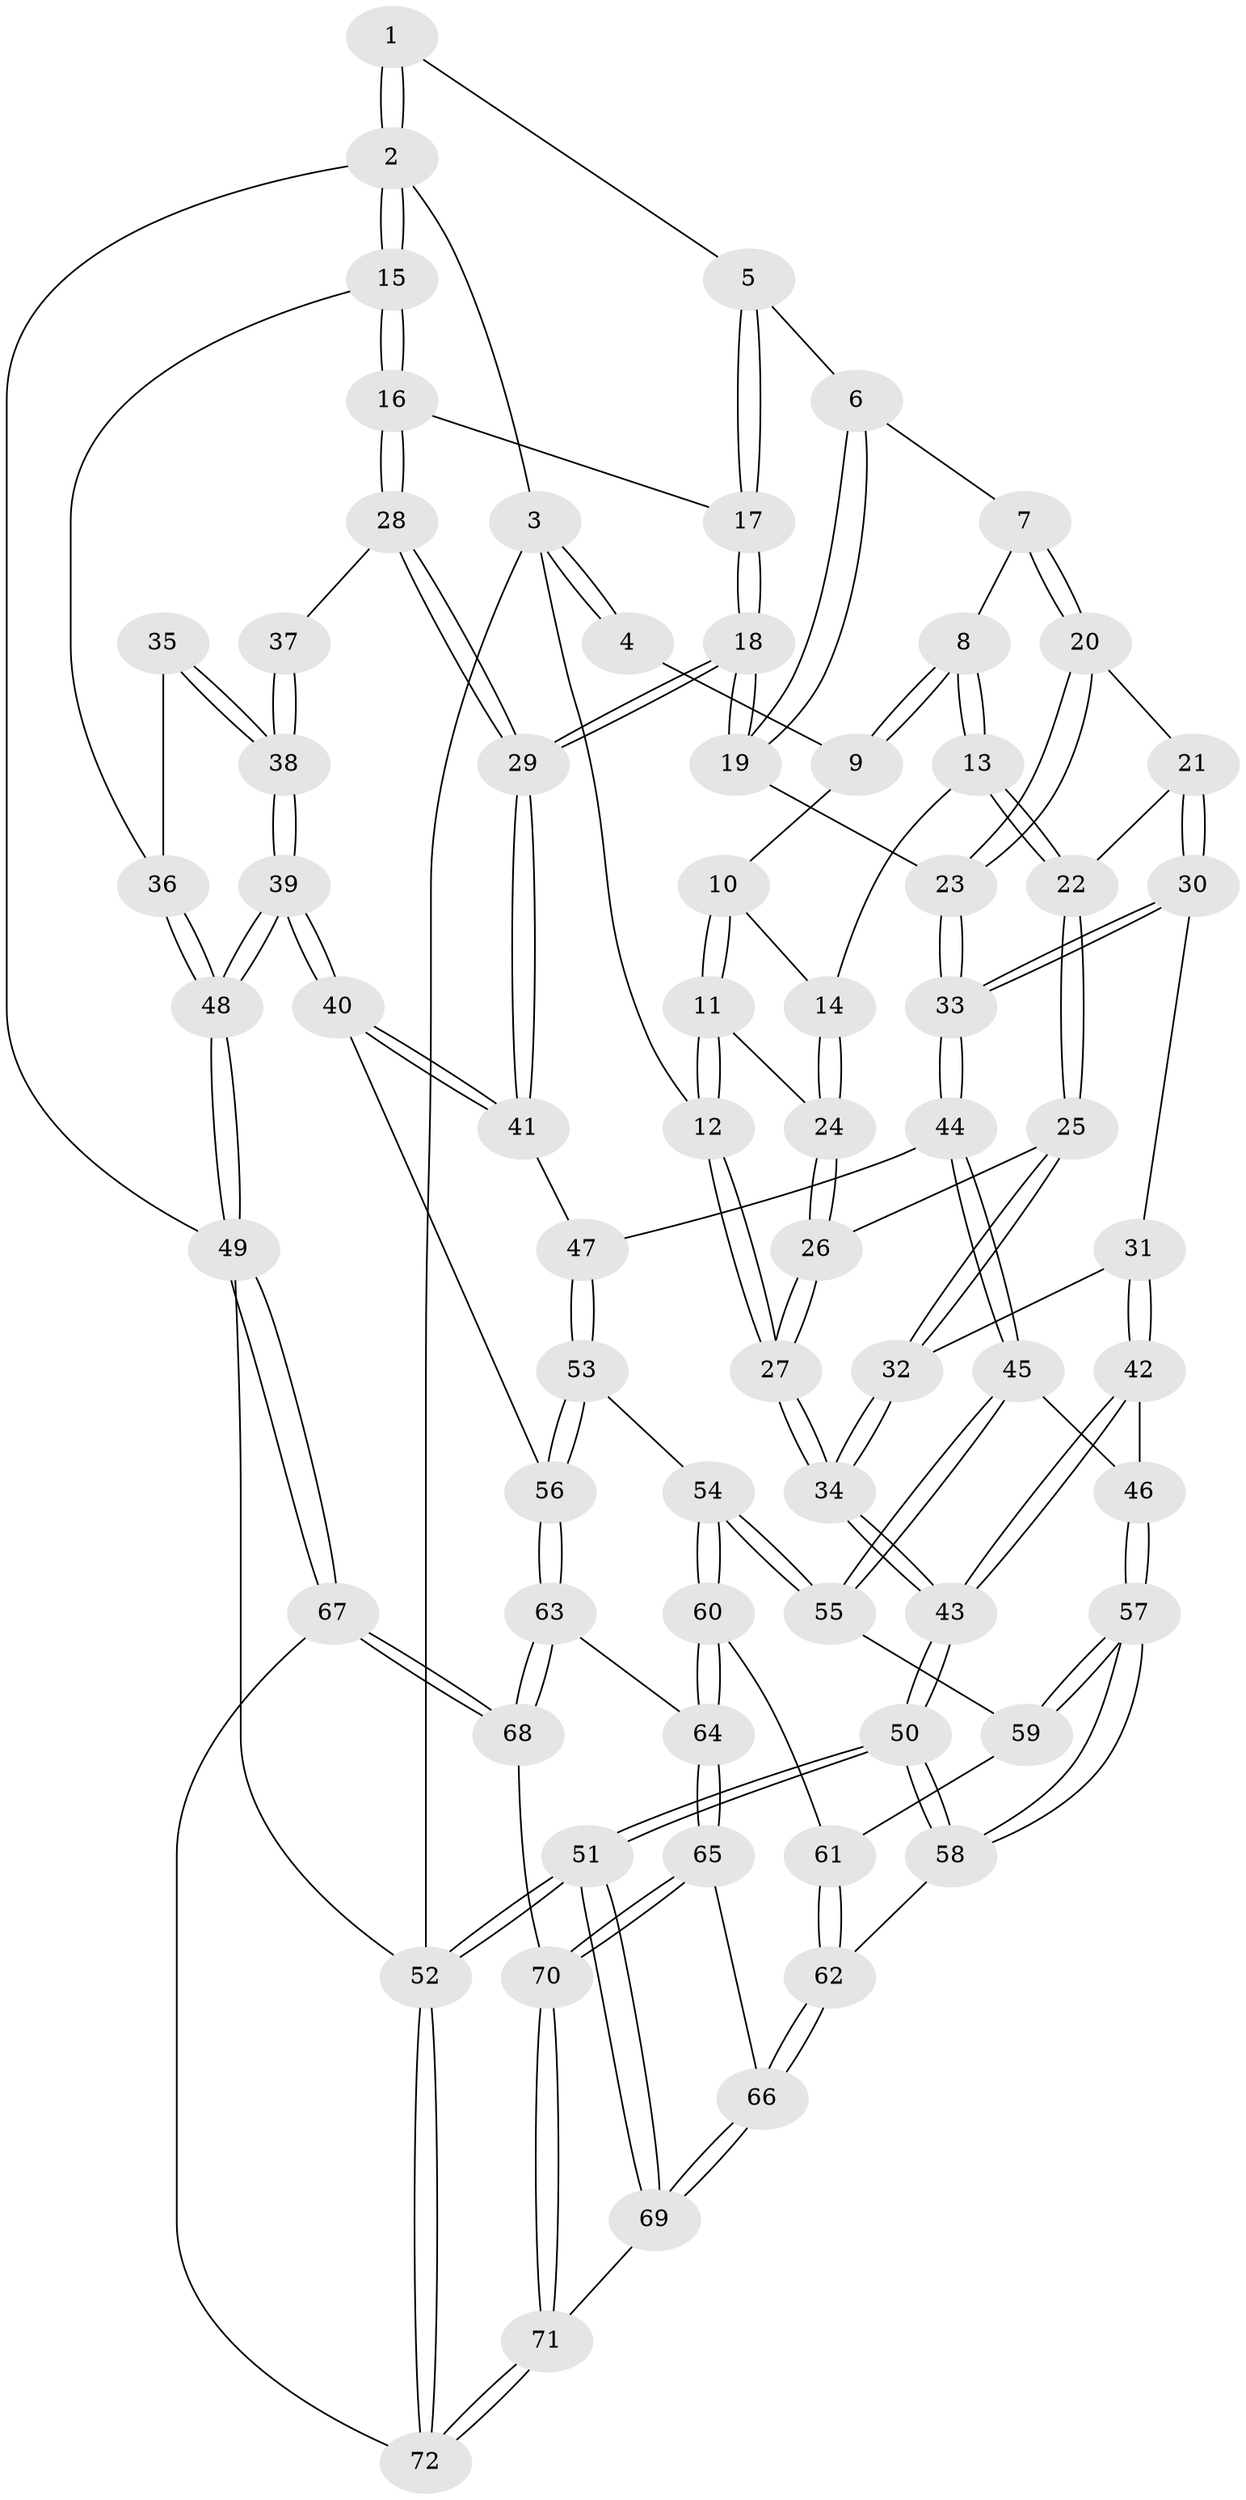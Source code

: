 // coarse degree distribution, {9: 0.03571428571428571, 3: 0.17857142857142858, 4: 0.2857142857142857, 5: 0.2857142857142857, 6: 0.14285714285714285, 2: 0.03571428571428571, 8: 0.03571428571428571}
// Generated by graph-tools (version 1.1) at 2025/21/03/04/25 18:21:22]
// undirected, 72 vertices, 177 edges
graph export_dot {
graph [start="1"]
  node [color=gray90,style=filled];
  1 [pos="+0.5708825756955032+0"];
  2 [pos="+1+0"];
  3 [pos="+0+0"];
  4 [pos="+0.17947232327885707+0"];
  5 [pos="+0.5416140033021934+0.000677104633979831"];
  6 [pos="+0.3705464616409646+0.11086330966151935"];
  7 [pos="+0.32217313646460927+0.12785958241525344"];
  8 [pos="+0.3036662442004531+0.12255763221610949"];
  9 [pos="+0.19453595361400336+0"];
  10 [pos="+0.17575301641991198+0.016681341939526792"];
  11 [pos="+0+0.11354780392359108"];
  12 [pos="+0+0.05504450303726316"];
  13 [pos="+0.17519218624924568+0.2005933365143988"];
  14 [pos="+0.10470665981001367+0.16637143847081626"];
  15 [pos="+1+0.165177055854175"];
  16 [pos="+0.8409804709194579+0.20439911764821492"];
  17 [pos="+0.594319288957515+0.11829713753708994"];
  18 [pos="+0.5316140840247023+0.36412495207208323"];
  19 [pos="+0.488947572998173+0.3633644662907441"];
  20 [pos="+0.32255377221959797+0.14684403540588412"];
  21 [pos="+0.23679305190634814+0.3264981785541583"];
  22 [pos="+0.20344819580634374+0.3171455913991053"];
  23 [pos="+0.38783322137477666+0.3781159800122069"];
  24 [pos="+0.046413048497746336+0.17485486977491663"];
  25 [pos="+0.14628762047008878+0.34699476829151454"];
  26 [pos="+0.07114401390611733+0.29411648467467644"];
  27 [pos="+0+0.4748848023457857"];
  28 [pos="+0.6833588838450106+0.3879180837658175"];
  29 [pos="+0.5861977203861277+0.41670692561687467"];
  30 [pos="+0.3365682051715943+0.38698273525266064"];
  31 [pos="+0.1509306013929927+0.4604200328875285"];
  32 [pos="+0.12734612547184337+0.38581026930514084"];
  33 [pos="+0.3545818717447547+0.39466403962120217"];
  34 [pos="+0+0.4886654570690134"];
  35 [pos="+0.8867528275573229+0.39013805586867667"];
  36 [pos="+1+0.24715842862872683"];
  37 [pos="+0.6905066963281332+0.39089796222876055"];
  38 [pos="+0.822627226589089+0.48227113169980396"];
  39 [pos="+0.850361034385781+0.7441415648288582"];
  40 [pos="+0.6753275905541318+0.6437826505426842"];
  41 [pos="+0.5980511557476215+0.530245063347403"];
  42 [pos="+0.15011298350729776+0.5656445804367111"];
  43 [pos="+0+0.5602733987514862"];
  44 [pos="+0.3151751303011962+0.5268642241111495"];
  45 [pos="+0.28889342020111075+0.5540560345370107"];
  46 [pos="+0.16465459236892954+0.5744072254135033"];
  47 [pos="+0.4604630311494107+0.5962102181321565"];
  48 [pos="+1+0.923297710453598"];
  49 [pos="+1+1"];
  50 [pos="+0+0.7860085038502111"];
  51 [pos="+0+0.8827846790143167"];
  52 [pos="+0+1"];
  53 [pos="+0.4217875772607829+0.7213748556031676"];
  54 [pos="+0.4026616803466303+0.7204327232205043"];
  55 [pos="+0.31832979068956035+0.6438881942426639"];
  56 [pos="+0.47617184272351276+0.7649582006158662"];
  57 [pos="+0.16834922683627687+0.7359964271814766"];
  58 [pos="+0.15100960771905858+0.7635730415247245"];
  59 [pos="+0.24915154139393358+0.7283557072018961"];
  60 [pos="+0.3319463367744596+0.7734148990612237"];
  61 [pos="+0.31147984122381556+0.7690094724874079"];
  62 [pos="+0.1949716149316699+0.8627710213384617"];
  63 [pos="+0.4920916850953804+0.8916568988244021"];
  64 [pos="+0.3324699458437959+0.8619375368921647"];
  65 [pos="+0.22285056193752142+0.9375452725220923"];
  66 [pos="+0.2077583698004472+0.9176656619172135"];
  67 [pos="+0.8381151162355195+1"];
  68 [pos="+0.5227826089061842+0.9425250681196485"];
  69 [pos="+0+0.9005641263090866"];
  70 [pos="+0.22855584814024146+0.9753455579386662"];
  71 [pos="+0.2236127469593875+1"];
  72 [pos="+0.21120936588690697+1"];
  1 -- 2;
  1 -- 2;
  1 -- 5;
  2 -- 3;
  2 -- 15;
  2 -- 15;
  2 -- 49;
  3 -- 4;
  3 -- 4;
  3 -- 12;
  3 -- 52;
  4 -- 9;
  5 -- 6;
  5 -- 17;
  5 -- 17;
  6 -- 7;
  6 -- 19;
  6 -- 19;
  7 -- 8;
  7 -- 20;
  7 -- 20;
  8 -- 9;
  8 -- 9;
  8 -- 13;
  8 -- 13;
  9 -- 10;
  10 -- 11;
  10 -- 11;
  10 -- 14;
  11 -- 12;
  11 -- 12;
  11 -- 24;
  12 -- 27;
  12 -- 27;
  13 -- 14;
  13 -- 22;
  13 -- 22;
  14 -- 24;
  14 -- 24;
  15 -- 16;
  15 -- 16;
  15 -- 36;
  16 -- 17;
  16 -- 28;
  16 -- 28;
  17 -- 18;
  17 -- 18;
  18 -- 19;
  18 -- 19;
  18 -- 29;
  18 -- 29;
  19 -- 23;
  20 -- 21;
  20 -- 23;
  20 -- 23;
  21 -- 22;
  21 -- 30;
  21 -- 30;
  22 -- 25;
  22 -- 25;
  23 -- 33;
  23 -- 33;
  24 -- 26;
  24 -- 26;
  25 -- 26;
  25 -- 32;
  25 -- 32;
  26 -- 27;
  26 -- 27;
  27 -- 34;
  27 -- 34;
  28 -- 29;
  28 -- 29;
  28 -- 37;
  29 -- 41;
  29 -- 41;
  30 -- 31;
  30 -- 33;
  30 -- 33;
  31 -- 32;
  31 -- 42;
  31 -- 42;
  32 -- 34;
  32 -- 34;
  33 -- 44;
  33 -- 44;
  34 -- 43;
  34 -- 43;
  35 -- 36;
  35 -- 38;
  35 -- 38;
  36 -- 48;
  36 -- 48;
  37 -- 38;
  37 -- 38;
  38 -- 39;
  38 -- 39;
  39 -- 40;
  39 -- 40;
  39 -- 48;
  39 -- 48;
  40 -- 41;
  40 -- 41;
  40 -- 56;
  41 -- 47;
  42 -- 43;
  42 -- 43;
  42 -- 46;
  43 -- 50;
  43 -- 50;
  44 -- 45;
  44 -- 45;
  44 -- 47;
  45 -- 46;
  45 -- 55;
  45 -- 55;
  46 -- 57;
  46 -- 57;
  47 -- 53;
  47 -- 53;
  48 -- 49;
  48 -- 49;
  49 -- 67;
  49 -- 67;
  49 -- 52;
  50 -- 51;
  50 -- 51;
  50 -- 58;
  50 -- 58;
  51 -- 52;
  51 -- 52;
  51 -- 69;
  51 -- 69;
  52 -- 72;
  52 -- 72;
  53 -- 54;
  53 -- 56;
  53 -- 56;
  54 -- 55;
  54 -- 55;
  54 -- 60;
  54 -- 60;
  55 -- 59;
  56 -- 63;
  56 -- 63;
  57 -- 58;
  57 -- 58;
  57 -- 59;
  57 -- 59;
  58 -- 62;
  59 -- 61;
  60 -- 61;
  60 -- 64;
  60 -- 64;
  61 -- 62;
  61 -- 62;
  62 -- 66;
  62 -- 66;
  63 -- 64;
  63 -- 68;
  63 -- 68;
  64 -- 65;
  64 -- 65;
  65 -- 66;
  65 -- 70;
  65 -- 70;
  66 -- 69;
  66 -- 69;
  67 -- 68;
  67 -- 68;
  67 -- 72;
  68 -- 70;
  69 -- 71;
  70 -- 71;
  70 -- 71;
  71 -- 72;
  71 -- 72;
}

